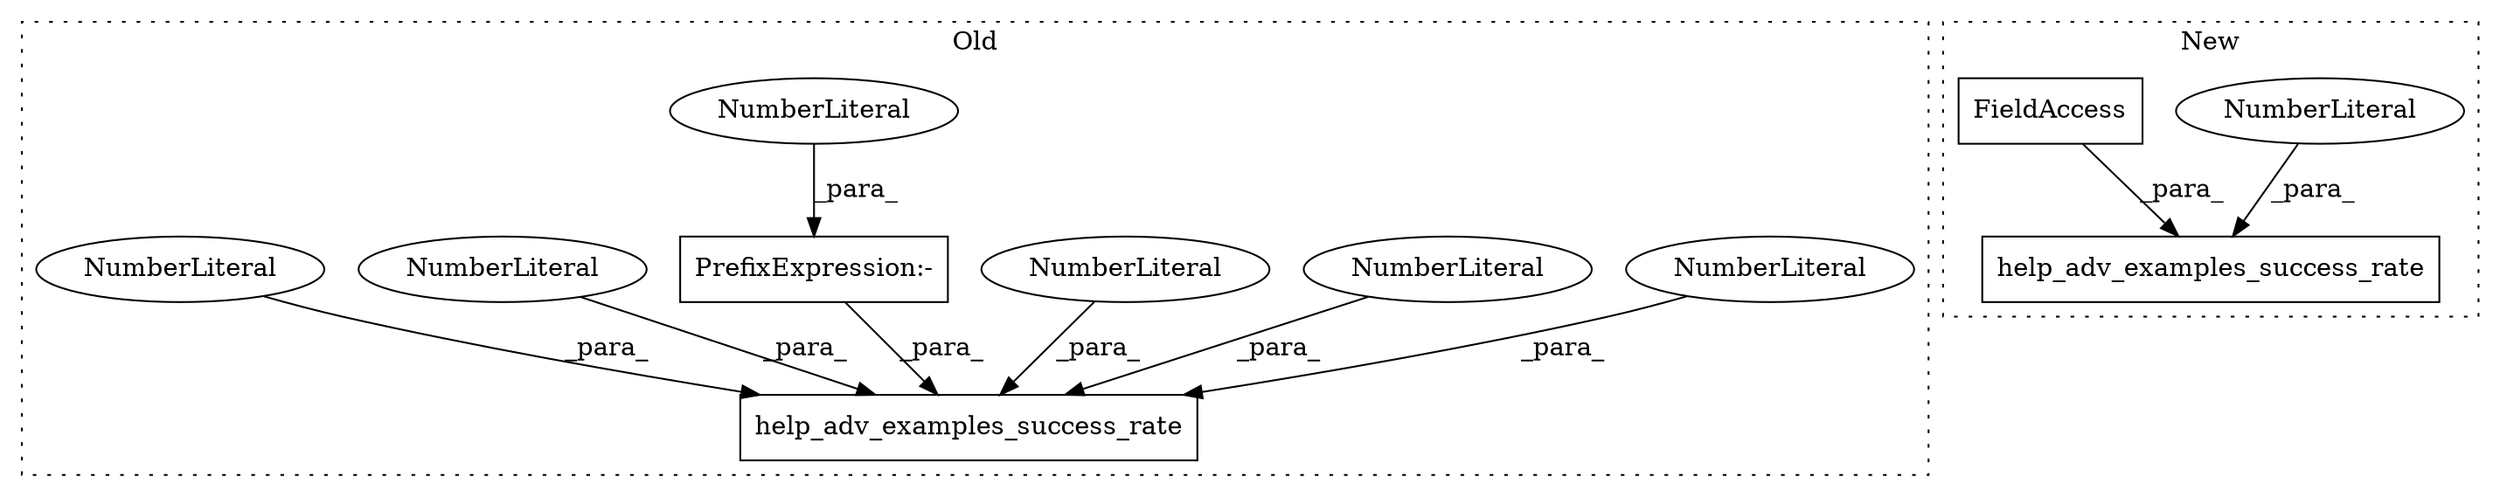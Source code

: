 digraph G {
subgraph cluster0 {
1 [label="help_adv_examples_success_rate" a="32" s="5879,5928" l="31,1" shape="box"];
3 [label="NumberLiteral" a="34" s="5926" l="2" shape="ellipse"];
4 [label="NumberLiteral" a="34" s="5912" l="3" shape="ellipse"];
6 [label="NumberLiteral" a="34" s="5921" l="4" shape="ellipse"];
8 [label="PrefixExpression:-" a="38" s="5916" l="1" shape="box"];
9 [label="NumberLiteral" a="34" s="5917" l="1" shape="ellipse"];
10 [label="NumberLiteral" a="34" s="5919" l="1" shape="ellipse"];
11 [label="NumberLiteral" a="34" s="5910" l="1" shape="ellipse"];
label = "Old";
style="dotted";
}
subgraph cluster1 {
2 [label="help_adv_examples_success_rate" a="32" s="8288,8338" l="31,1" shape="box"];
5 [label="NumberLiteral" a="34" s="8319" l="1" shape="ellipse"];
7 [label="FieldAccess" a="22" s="8321" l="17" shape="box"];
label = "New";
style="dotted";
}
3 -> 1 [label="_para_"];
4 -> 1 [label="_para_"];
5 -> 2 [label="_para_"];
6 -> 1 [label="_para_"];
7 -> 2 [label="_para_"];
8 -> 1 [label="_para_"];
9 -> 8 [label="_para_"];
10 -> 1 [label="_para_"];
11 -> 1 [label="_para_"];
}